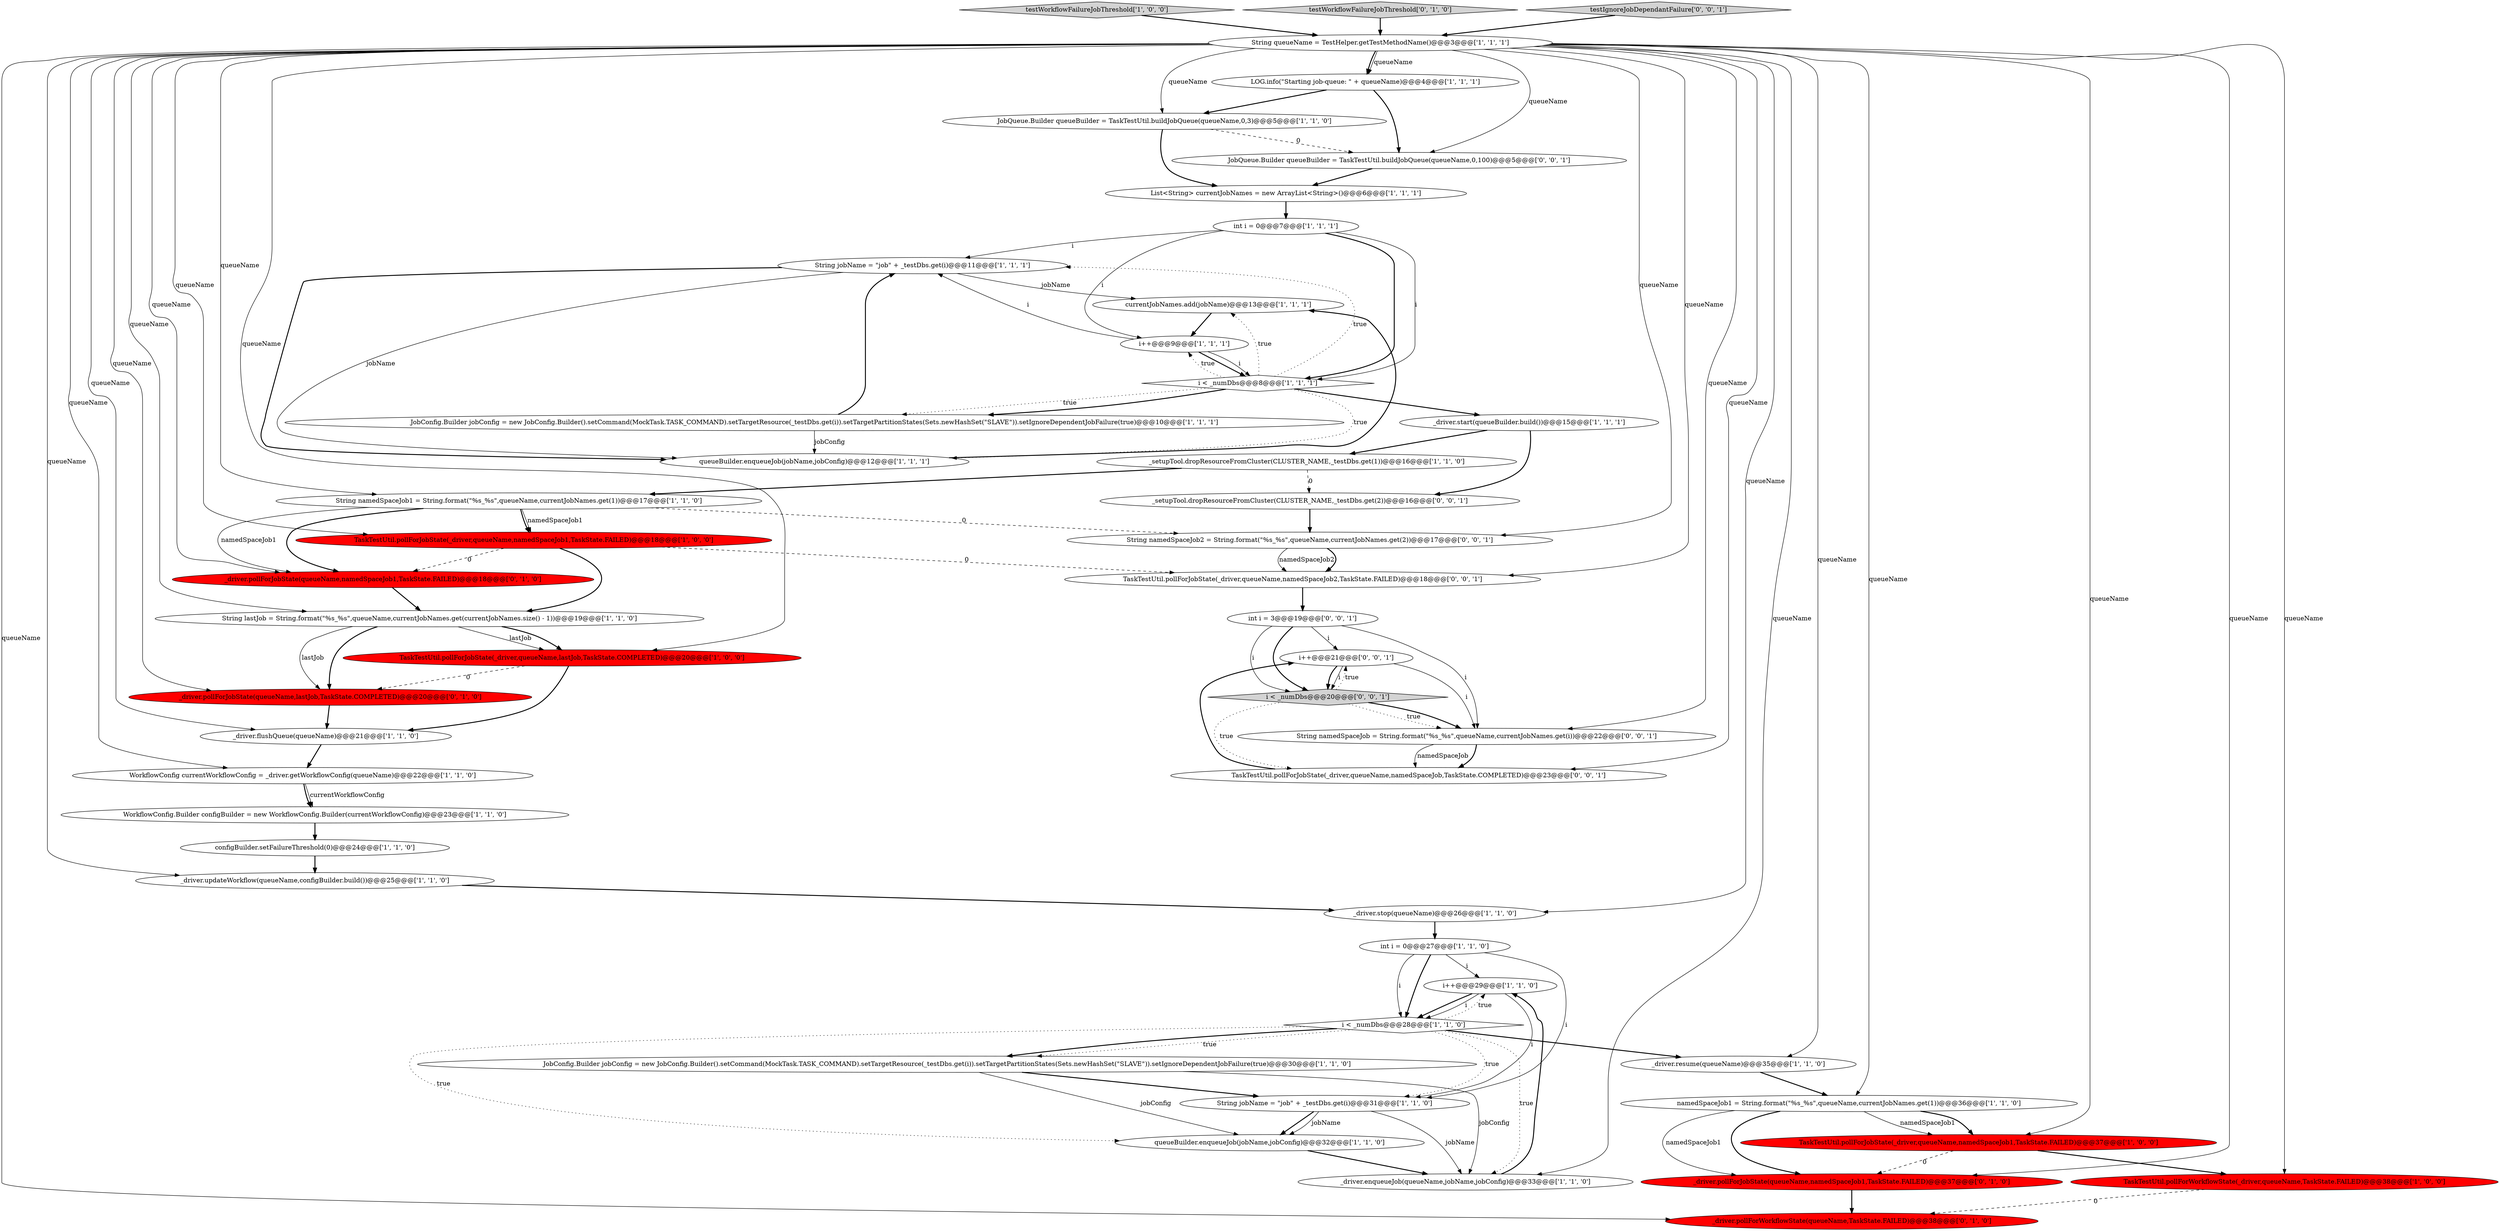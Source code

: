 digraph {
10 [style = filled, label = "WorkflowConfig.Builder configBuilder = new WorkflowConfig.Builder(currentWorkflowConfig)@@@23@@@['1', '1', '0']", fillcolor = white, shape = ellipse image = "AAA0AAABBB1BBB"];
9 [style = filled, label = "configBuilder.setFailureThreshold(0)@@@24@@@['1', '1', '0']", fillcolor = white, shape = ellipse image = "AAA0AAABBB1BBB"];
29 [style = filled, label = "String lastJob = String.format(\"%s_%s\",queueName,currentJobNames.get(currentJobNames.size() - 1))@@@19@@@['1', '1', '0']", fillcolor = white, shape = ellipse image = "AAA0AAABBB1BBB"];
32 [style = filled, label = "_driver.stop(queueName)@@@26@@@['1', '1', '0']", fillcolor = white, shape = ellipse image = "AAA0AAABBB1BBB"];
47 [style = filled, label = "JobQueue.Builder queueBuilder = TaskTestUtil.buildJobQueue(queueName,0,100)@@@5@@@['0', '0', '1']", fillcolor = white, shape = ellipse image = "AAA0AAABBB3BBB"];
3 [style = filled, label = "LOG.info(\"Starting job-queue: \" + queueName)@@@4@@@['1', '1', '1']", fillcolor = white, shape = ellipse image = "AAA0AAABBB1BBB"];
22 [style = filled, label = "testWorkflowFailureJobThreshold['1', '0', '0']", fillcolor = lightgray, shape = diamond image = "AAA0AAABBB1BBB"];
45 [style = filled, label = "TaskTestUtil.pollForJobState(_driver,queueName,namedSpaceJob2,TaskState.FAILED)@@@18@@@['0', '0', '1']", fillcolor = white, shape = ellipse image = "AAA0AAABBB3BBB"];
27 [style = filled, label = "_driver.flushQueue(queueName)@@@21@@@['1', '1', '0']", fillcolor = white, shape = ellipse image = "AAA0AAABBB1BBB"];
14 [style = filled, label = "JobConfig.Builder jobConfig = new JobConfig.Builder().setCommand(MockTask.TASK_COMMAND).setTargetResource(_testDbs.get(i)).setTargetPartitionStates(Sets.newHashSet(\"SLAVE\")).setIgnoreDependentJobFailure(true)@@@30@@@['1', '1', '0']", fillcolor = white, shape = ellipse image = "AAA0AAABBB1BBB"];
38 [style = filled, label = "_driver.pollForWorkflowState(queueName,TaskState.FAILED)@@@38@@@['0', '1', '0']", fillcolor = red, shape = ellipse image = "AAA1AAABBB2BBB"];
24 [style = filled, label = "TaskTestUtil.pollForJobState(_driver,queueName,namedSpaceJob1,TaskState.FAILED)@@@18@@@['1', '0', '0']", fillcolor = red, shape = ellipse image = "AAA1AAABBB1BBB"];
40 [style = filled, label = "int i = 3@@@19@@@['0', '0', '1']", fillcolor = white, shape = ellipse image = "AAA0AAABBB3BBB"];
18 [style = filled, label = "int i = 0@@@7@@@['1', '1', '1']", fillcolor = white, shape = ellipse image = "AAA0AAABBB1BBB"];
0 [style = filled, label = "namedSpaceJob1 = String.format(\"%s_%s\",queueName,currentJobNames.get(1))@@@36@@@['1', '1', '0']", fillcolor = white, shape = ellipse image = "AAA0AAABBB1BBB"];
6 [style = filled, label = "_setupTool.dropResourceFromCluster(CLUSTER_NAME,_testDbs.get(1))@@@16@@@['1', '1', '0']", fillcolor = white, shape = ellipse image = "AAA0AAABBB1BBB"];
1 [style = filled, label = "TaskTestUtil.pollForJobState(_driver,queueName,lastJob,TaskState.COMPLETED)@@@20@@@['1', '0', '0']", fillcolor = red, shape = ellipse image = "AAA1AAABBB1BBB"];
8 [style = filled, label = "WorkflowConfig currentWorkflowConfig = _driver.getWorkflowConfig(queueName)@@@22@@@['1', '1', '0']", fillcolor = white, shape = ellipse image = "AAA0AAABBB1BBB"];
33 [style = filled, label = "_driver.resume(queueName)@@@35@@@['1', '1', '0']", fillcolor = white, shape = ellipse image = "AAA0AAABBB1BBB"];
21 [style = filled, label = "_driver.enqueueJob(queueName,jobName,jobConfig)@@@33@@@['1', '1', '0']", fillcolor = white, shape = ellipse image = "AAA0AAABBB1BBB"];
39 [style = filled, label = "_driver.pollForJobState(queueName,lastJob,TaskState.COMPLETED)@@@20@@@['0', '1', '0']", fillcolor = red, shape = ellipse image = "AAA1AAABBB2BBB"];
13 [style = filled, label = "i++@@@29@@@['1', '1', '0']", fillcolor = white, shape = ellipse image = "AAA0AAABBB1BBB"];
35 [style = filled, label = "_driver.pollForJobState(queueName,namedSpaceJob1,TaskState.FAILED)@@@18@@@['0', '1', '0']", fillcolor = red, shape = ellipse image = "AAA1AAABBB2BBB"];
4 [style = filled, label = "String jobName = \"job\" + _testDbs.get(i)@@@11@@@['1', '1', '1']", fillcolor = white, shape = ellipse image = "AAA0AAABBB1BBB"];
49 [style = filled, label = "String namedSpaceJob2 = String.format(\"%s_%s\",queueName,currentJobNames.get(2))@@@17@@@['0', '0', '1']", fillcolor = white, shape = ellipse image = "AAA0AAABBB3BBB"];
15 [style = filled, label = "JobConfig.Builder jobConfig = new JobConfig.Builder().setCommand(MockTask.TASK_COMMAND).setTargetResource(_testDbs.get(i)).setTargetPartitionStates(Sets.newHashSet(\"SLAVE\")).setIgnoreDependentJobFailure(true)@@@10@@@['1', '1', '1']", fillcolor = white, shape = ellipse image = "AAA0AAABBB1BBB"];
5 [style = filled, label = "currentJobNames.add(jobName)@@@13@@@['1', '1', '1']", fillcolor = white, shape = ellipse image = "AAA0AAABBB1BBB"];
12 [style = filled, label = "_driver.start(queueBuilder.build())@@@15@@@['1', '1', '1']", fillcolor = white, shape = ellipse image = "AAA0AAABBB1BBB"];
28 [style = filled, label = "i++@@@9@@@['1', '1', '1']", fillcolor = white, shape = ellipse image = "AAA0AAABBB1BBB"];
17 [style = filled, label = "i < _numDbs@@@28@@@['1', '1', '0']", fillcolor = white, shape = diamond image = "AAA0AAABBB1BBB"];
46 [style = filled, label = "TaskTestUtil.pollForJobState(_driver,queueName,namedSpaceJob,TaskState.COMPLETED)@@@23@@@['0', '0', '1']", fillcolor = white, shape = ellipse image = "AAA0AAABBB3BBB"];
2 [style = filled, label = "TaskTestUtil.pollForJobState(_driver,queueName,namedSpaceJob1,TaskState.FAILED)@@@37@@@['1', '0', '0']", fillcolor = red, shape = ellipse image = "AAA1AAABBB1BBB"];
36 [style = filled, label = "testWorkflowFailureJobThreshold['0', '1', '0']", fillcolor = lightgray, shape = diamond image = "AAA0AAABBB2BBB"];
16 [style = filled, label = "String queueName = TestHelper.getTestMethodName()@@@3@@@['1', '1', '1']", fillcolor = white, shape = ellipse image = "AAA0AAABBB1BBB"];
34 [style = filled, label = "List<String> currentJobNames = new ArrayList<String>()@@@6@@@['1', '1', '1']", fillcolor = white, shape = ellipse image = "AAA0AAABBB1BBB"];
43 [style = filled, label = "testIgnoreJobDependantFailure['0', '0', '1']", fillcolor = lightgray, shape = diamond image = "AAA0AAABBB3BBB"];
26 [style = filled, label = "String jobName = \"job\" + _testDbs.get(i)@@@31@@@['1', '1', '0']", fillcolor = white, shape = ellipse image = "AAA0AAABBB1BBB"];
48 [style = filled, label = "_setupTool.dropResourceFromCluster(CLUSTER_NAME,_testDbs.get(2))@@@16@@@['0', '0', '1']", fillcolor = white, shape = ellipse image = "AAA0AAABBB3BBB"];
11 [style = filled, label = "queueBuilder.enqueueJob(jobName,jobConfig)@@@32@@@['1', '1', '0']", fillcolor = white, shape = ellipse image = "AAA0AAABBB1BBB"];
25 [style = filled, label = "_driver.updateWorkflow(queueName,configBuilder.build())@@@25@@@['1', '1', '0']", fillcolor = white, shape = ellipse image = "AAA0AAABBB1BBB"];
20 [style = filled, label = "String namedSpaceJob1 = String.format(\"%s_%s\",queueName,currentJobNames.get(1))@@@17@@@['1', '1', '0']", fillcolor = white, shape = ellipse image = "AAA0AAABBB1BBB"];
37 [style = filled, label = "_driver.pollForJobState(queueName,namedSpaceJob1,TaskState.FAILED)@@@37@@@['0', '1', '0']", fillcolor = red, shape = ellipse image = "AAA1AAABBB2BBB"];
31 [style = filled, label = "TaskTestUtil.pollForWorkflowState(_driver,queueName,TaskState.FAILED)@@@38@@@['1', '0', '0']", fillcolor = red, shape = ellipse image = "AAA1AAABBB1BBB"];
42 [style = filled, label = "i++@@@21@@@['0', '0', '1']", fillcolor = white, shape = ellipse image = "AAA0AAABBB3BBB"];
44 [style = filled, label = "String namedSpaceJob = String.format(\"%s_%s\",queueName,currentJobNames.get(i))@@@22@@@['0', '0', '1']", fillcolor = white, shape = ellipse image = "AAA0AAABBB3BBB"];
7 [style = filled, label = "JobQueue.Builder queueBuilder = TaskTestUtil.buildJobQueue(queueName,0,3)@@@5@@@['1', '1', '0']", fillcolor = white, shape = ellipse image = "AAA0AAABBB1BBB"];
23 [style = filled, label = "queueBuilder.enqueueJob(jobName,jobConfig)@@@12@@@['1', '1', '1']", fillcolor = white, shape = ellipse image = "AAA0AAABBB1BBB"];
19 [style = filled, label = "int i = 0@@@27@@@['1', '1', '0']", fillcolor = white, shape = ellipse image = "AAA0AAABBB1BBB"];
41 [style = filled, label = "i < _numDbs@@@20@@@['0', '0', '1']", fillcolor = lightgray, shape = diamond image = "AAA0AAABBB3BBB"];
30 [style = filled, label = "i < _numDbs@@@8@@@['1', '1', '1']", fillcolor = white, shape = diamond image = "AAA0AAABBB1BBB"];
28->4 [style = solid, label="i"];
30->5 [style = dotted, label="true"];
8->10 [style = bold, label=""];
40->41 [style = solid, label="i"];
42->41 [style = bold, label=""];
16->35 [style = solid, label="queueName"];
13->26 [style = solid, label="i"];
19->17 [style = solid, label="i"];
1->27 [style = bold, label=""];
34->18 [style = bold, label=""];
17->14 [style = dotted, label="true"];
18->30 [style = bold, label=""];
14->21 [style = solid, label="jobConfig"];
29->1 [style = solid, label="lastJob"];
40->42 [style = solid, label="i"];
49->45 [style = solid, label="namedSpaceJob2"];
5->28 [style = bold, label=""];
16->32 [style = solid, label="queueName"];
0->37 [style = solid, label="namedSpaceJob1"];
26->11 [style = bold, label=""];
33->0 [style = bold, label=""];
44->46 [style = bold, label=""];
13->17 [style = bold, label=""];
15->23 [style = solid, label="jobConfig"];
26->21 [style = solid, label="jobName"];
0->2 [style = solid, label="namedSpaceJob1"];
17->14 [style = bold, label=""];
16->38 [style = solid, label="queueName"];
37->38 [style = bold, label=""];
8->10 [style = solid, label="currentWorkflowConfig"];
40->44 [style = solid, label="i"];
41->42 [style = dotted, label="true"];
44->46 [style = solid, label="namedSpaceJob"];
29->1 [style = bold, label=""];
47->34 [style = bold, label=""];
16->33 [style = solid, label="queueName"];
16->3 [style = solid, label="queueName"];
16->27 [style = solid, label="queueName"];
21->13 [style = bold, label=""];
2->31 [style = bold, label=""];
29->39 [style = solid, label="lastJob"];
16->3 [style = bold, label=""];
46->42 [style = bold, label=""];
17->26 [style = dotted, label="true"];
43->16 [style = bold, label=""];
48->49 [style = bold, label=""];
28->30 [style = bold, label=""];
41->46 [style = dotted, label="true"];
29->39 [style = bold, label=""];
12->48 [style = bold, label=""];
42->41 [style = solid, label="i"];
4->5 [style = solid, label="jobName"];
16->29 [style = solid, label="queueName"];
31->38 [style = dashed, label="0"];
20->49 [style = dashed, label="0"];
24->45 [style = dashed, label="0"];
3->7 [style = bold, label=""];
16->39 [style = solid, label="queueName"];
2->37 [style = dashed, label="0"];
30->23 [style = dotted, label="true"];
36->16 [style = bold, label=""];
16->21 [style = solid, label="queueName"];
30->28 [style = dotted, label="true"];
17->21 [style = dotted, label="true"];
27->8 [style = bold, label=""];
4->23 [style = bold, label=""];
30->15 [style = bold, label=""];
28->30 [style = solid, label="i"];
49->45 [style = bold, label=""];
1->39 [style = dashed, label="0"];
16->8 [style = solid, label="queueName"];
35->29 [style = bold, label=""];
23->5 [style = bold, label=""];
4->23 [style = solid, label="jobName"];
22->16 [style = bold, label=""];
11->21 [style = bold, label=""];
20->24 [style = solid, label="namedSpaceJob1"];
6->48 [style = dashed, label="0"];
16->1 [style = solid, label="queueName"];
30->4 [style = dotted, label="true"];
3->47 [style = bold, label=""];
19->17 [style = bold, label=""];
32->19 [style = bold, label=""];
16->37 [style = solid, label="queueName"];
16->31 [style = solid, label="queueName"];
26->11 [style = solid, label="jobName"];
16->44 [style = solid, label="queueName"];
6->20 [style = bold, label=""];
30->12 [style = bold, label=""];
19->13 [style = solid, label="i"];
16->7 [style = solid, label="queueName"];
18->30 [style = solid, label="i"];
10->9 [style = bold, label=""];
41->44 [style = dotted, label="true"];
16->20 [style = solid, label="queueName"];
16->24 [style = solid, label="queueName"];
45->40 [style = bold, label=""];
7->47 [style = dashed, label="0"];
16->2 [style = solid, label="queueName"];
17->11 [style = dotted, label="true"];
14->11 [style = solid, label="jobConfig"];
13->17 [style = solid, label="i"];
0->37 [style = bold, label=""];
16->45 [style = solid, label="queueName"];
16->47 [style = solid, label="queueName"];
0->2 [style = bold, label=""];
25->32 [style = bold, label=""];
17->33 [style = bold, label=""];
24->29 [style = bold, label=""];
39->27 [style = bold, label=""];
12->6 [style = bold, label=""];
19->26 [style = solid, label="i"];
42->44 [style = solid, label="i"];
20->35 [style = solid, label="namedSpaceJob1"];
16->46 [style = solid, label="queueName"];
14->26 [style = bold, label=""];
7->34 [style = bold, label=""];
16->25 [style = solid, label="queueName"];
16->0 [style = solid, label="queueName"];
9->25 [style = bold, label=""];
24->35 [style = dashed, label="0"];
18->28 [style = solid, label="i"];
15->4 [style = bold, label=""];
40->41 [style = bold, label=""];
18->4 [style = solid, label="i"];
20->35 [style = bold, label=""];
20->24 [style = bold, label=""];
30->15 [style = dotted, label="true"];
17->13 [style = dotted, label="true"];
16->49 [style = solid, label="queueName"];
41->44 [style = bold, label=""];
}
